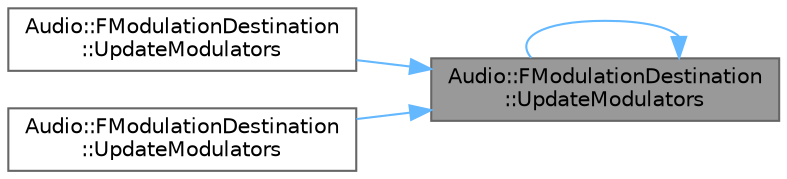 digraph "Audio::FModulationDestination::UpdateModulators"
{
 // INTERACTIVE_SVG=YES
 // LATEX_PDF_SIZE
  bgcolor="transparent";
  edge [fontname=Helvetica,fontsize=10,labelfontname=Helvetica,labelfontsize=10];
  node [fontname=Helvetica,fontsize=10,shape=box,height=0.2,width=0.4];
  rankdir="RL";
  Node1 [id="Node000001",label="Audio::FModulationDestination\l::UpdateModulators",height=0.2,width=0.4,color="gray40", fillcolor="grey60", style="filled", fontcolor="black",tooltip=" "];
  Node1 -> Node2 [id="edge1_Node000001_Node000002",dir="back",color="steelblue1",style="solid",tooltip=" "];
  Node2 [id="Node000002",label="Audio::FModulationDestination\l::UpdateModulators",height=0.2,width=0.4,color="grey40", fillcolor="white", style="filled",URL="$de/da6/structAudio_1_1FModulationDestination.html#afb6a5ba010fd8bb25439f53776412792",tooltip=" "];
  Node1 -> Node1 [id="edge2_Node000001_Node000001",dir="back",color="steelblue1",style="solid",tooltip=" "];
  Node1 -> Node3 [id="edge3_Node000001_Node000003",dir="back",color="steelblue1",style="solid",tooltip=" "];
  Node3 [id="Node000003",label="Audio::FModulationDestination\l::UpdateModulators",height=0.2,width=0.4,color="grey40", fillcolor="white", style="filled",URL="$de/da6/structAudio_1_1FModulationDestination.html#a6d0fe7f0ee9e57cdc31e7e84479ab15f",tooltip=" "];
}
